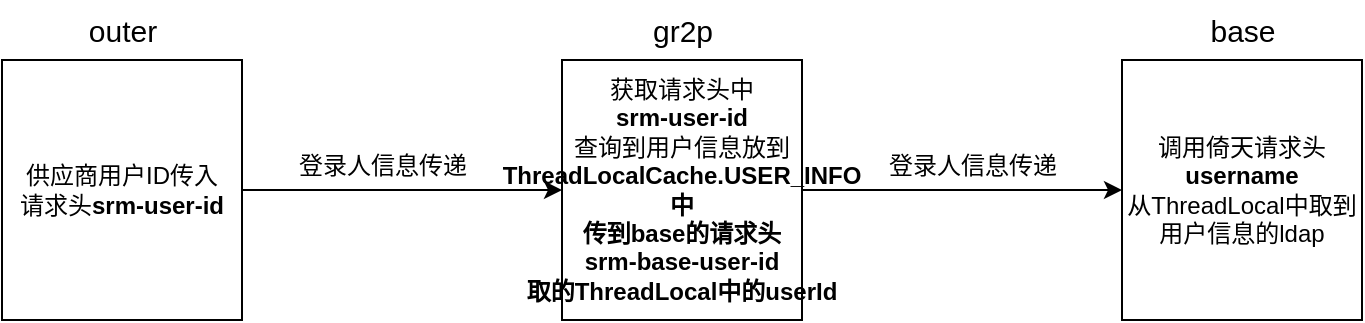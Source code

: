 <mxfile version="24.7.16">
  <diagram name="第 1 页" id="oQWBRpExy0dYVuaQFnPu">
    <mxGraphModel dx="1434" dy="841" grid="1" gridSize="10" guides="1" tooltips="1" connect="1" arrows="1" fold="1" page="1" pageScale="1" pageWidth="5000" pageHeight="20000" math="0" shadow="0">
      <root>
        <mxCell id="0" />
        <mxCell id="1" parent="0" />
        <mxCell id="qF1O0gJKwTEx5X9vgZdj-10" style="edgeStyle=orthogonalEdgeStyle;rounded=0;orthogonalLoop=1;jettySize=auto;html=1;entryX=0;entryY=0.5;entryDx=0;entryDy=0;" edge="1" parent="1" source="qF1O0gJKwTEx5X9vgZdj-6" target="qF1O0gJKwTEx5X9vgZdj-8">
          <mxGeometry relative="1" as="geometry" />
        </mxCell>
        <mxCell id="qF1O0gJKwTEx5X9vgZdj-6" value="供应商用户ID传入&lt;div&gt;请求头&lt;b&gt;srm-user-id&lt;/b&gt;&lt;/div&gt;" style="rounded=0;whiteSpace=wrap;html=1;" vertex="1" parent="1">
          <mxGeometry x="390" y="870" width="120" height="130" as="geometry" />
        </mxCell>
        <mxCell id="qF1O0gJKwTEx5X9vgZdj-7" value="&lt;font style=&quot;font-size: 15px;&quot;&gt;outer&lt;/font&gt;" style="text;html=1;align=center;verticalAlign=middle;resizable=0;points=[];autosize=1;strokeColor=none;fillColor=none;" vertex="1" parent="1">
          <mxGeometry x="420" y="840" width="60" height="30" as="geometry" />
        </mxCell>
        <mxCell id="qF1O0gJKwTEx5X9vgZdj-13" style="edgeStyle=orthogonalEdgeStyle;rounded=0;orthogonalLoop=1;jettySize=auto;html=1;entryX=0;entryY=0.5;entryDx=0;entryDy=0;" edge="1" parent="1" source="qF1O0gJKwTEx5X9vgZdj-8" target="qF1O0gJKwTEx5X9vgZdj-11">
          <mxGeometry relative="1" as="geometry" />
        </mxCell>
        <mxCell id="qF1O0gJKwTEx5X9vgZdj-8" value="获取请求头中&lt;div&gt;&lt;b&gt;srm-user-id&lt;/b&gt;&lt;/div&gt;&lt;div&gt;查询到用户信息放到&lt;/div&gt;&lt;div&gt;&lt;b&gt;ThreadLocalCache.USER_INFO中&lt;/b&gt;&lt;br&gt;&lt;/div&gt;&lt;div&gt;&lt;b&gt;传到base的请求头&lt;/b&gt;&lt;/div&gt;&lt;div&gt;&lt;span style=&quot;background-color: initial;&quot;&gt;&lt;b&gt;srm-base-user-id&lt;/b&gt;&lt;/span&gt;&lt;/div&gt;&lt;div&gt;&lt;span style=&quot;background-color: initial;&quot;&gt;&lt;b&gt;取的ThreadLocal中的userId&lt;/b&gt;&lt;/span&gt;&lt;/div&gt;" style="rounded=0;whiteSpace=wrap;html=1;" vertex="1" parent="1">
          <mxGeometry x="670" y="870" width="120" height="130" as="geometry" />
        </mxCell>
        <mxCell id="qF1O0gJKwTEx5X9vgZdj-9" value="&lt;font style=&quot;font-size: 15px;&quot;&gt;gr2p&lt;/font&gt;" style="text;html=1;align=center;verticalAlign=middle;resizable=0;points=[];autosize=1;strokeColor=none;fillColor=none;" vertex="1" parent="1">
          <mxGeometry x="705" y="840" width="50" height="30" as="geometry" />
        </mxCell>
        <mxCell id="qF1O0gJKwTEx5X9vgZdj-11" value="调用倚天请求头&lt;div&gt;&lt;b&gt;username&lt;/b&gt;&lt;/div&gt;&lt;div&gt;从ThreadLocal中取到用户信息的ldap&lt;/div&gt;" style="rounded=0;whiteSpace=wrap;html=1;" vertex="1" parent="1">
          <mxGeometry x="950" y="870" width="120" height="130" as="geometry" />
        </mxCell>
        <mxCell id="qF1O0gJKwTEx5X9vgZdj-12" value="&lt;font style=&quot;font-size: 15px;&quot;&gt;base&lt;/font&gt;" style="text;html=1;align=center;verticalAlign=middle;resizable=0;points=[];autosize=1;strokeColor=none;fillColor=none;" vertex="1" parent="1">
          <mxGeometry x="980" y="840" width="60" height="30" as="geometry" />
        </mxCell>
        <mxCell id="qF1O0gJKwTEx5X9vgZdj-14" value="登录人信息传递" style="text;html=1;align=center;verticalAlign=middle;resizable=0;points=[];autosize=1;strokeColor=none;fillColor=none;" vertex="1" parent="1">
          <mxGeometry x="525" y="908" width="110" height="30" as="geometry" />
        </mxCell>
        <mxCell id="qF1O0gJKwTEx5X9vgZdj-15" value="登录人信息传递" style="text;html=1;align=center;verticalAlign=middle;resizable=0;points=[];autosize=1;strokeColor=none;fillColor=none;" vertex="1" parent="1">
          <mxGeometry x="820" y="908" width="110" height="30" as="geometry" />
        </mxCell>
      </root>
    </mxGraphModel>
  </diagram>
</mxfile>
